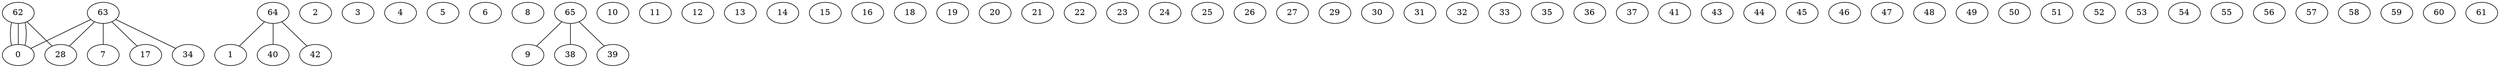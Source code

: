 graph G {
0;
1;
2;
3;
4;
5;
6;
7;
8;
9;
10;
11;
12;
13;
14;
15;
16;
17;
18;
19;
20;
21;
22;
23;
24;
25;
26;
27;
28;
29;
30;
31;
32;
33;
34;
35;
36;
37;
38;
39;
40;
41;
42;
43;
44;
45;
46;
47;
48;
49;
50;
51;
52;
53;
54;
55;
56;
57;
58;
59;
60;
61;
62;
63;
64;
65;
65--9 ;
65--38 ;
65--39 ;
64--1 ;
64--40 ;
64--42 ;
63--7 ;
63--34 ;
63--17 ;
63--28 ;
63--0 ;
62--28 ;
62--0 ;
62--0 ;
62--0 ;
}
